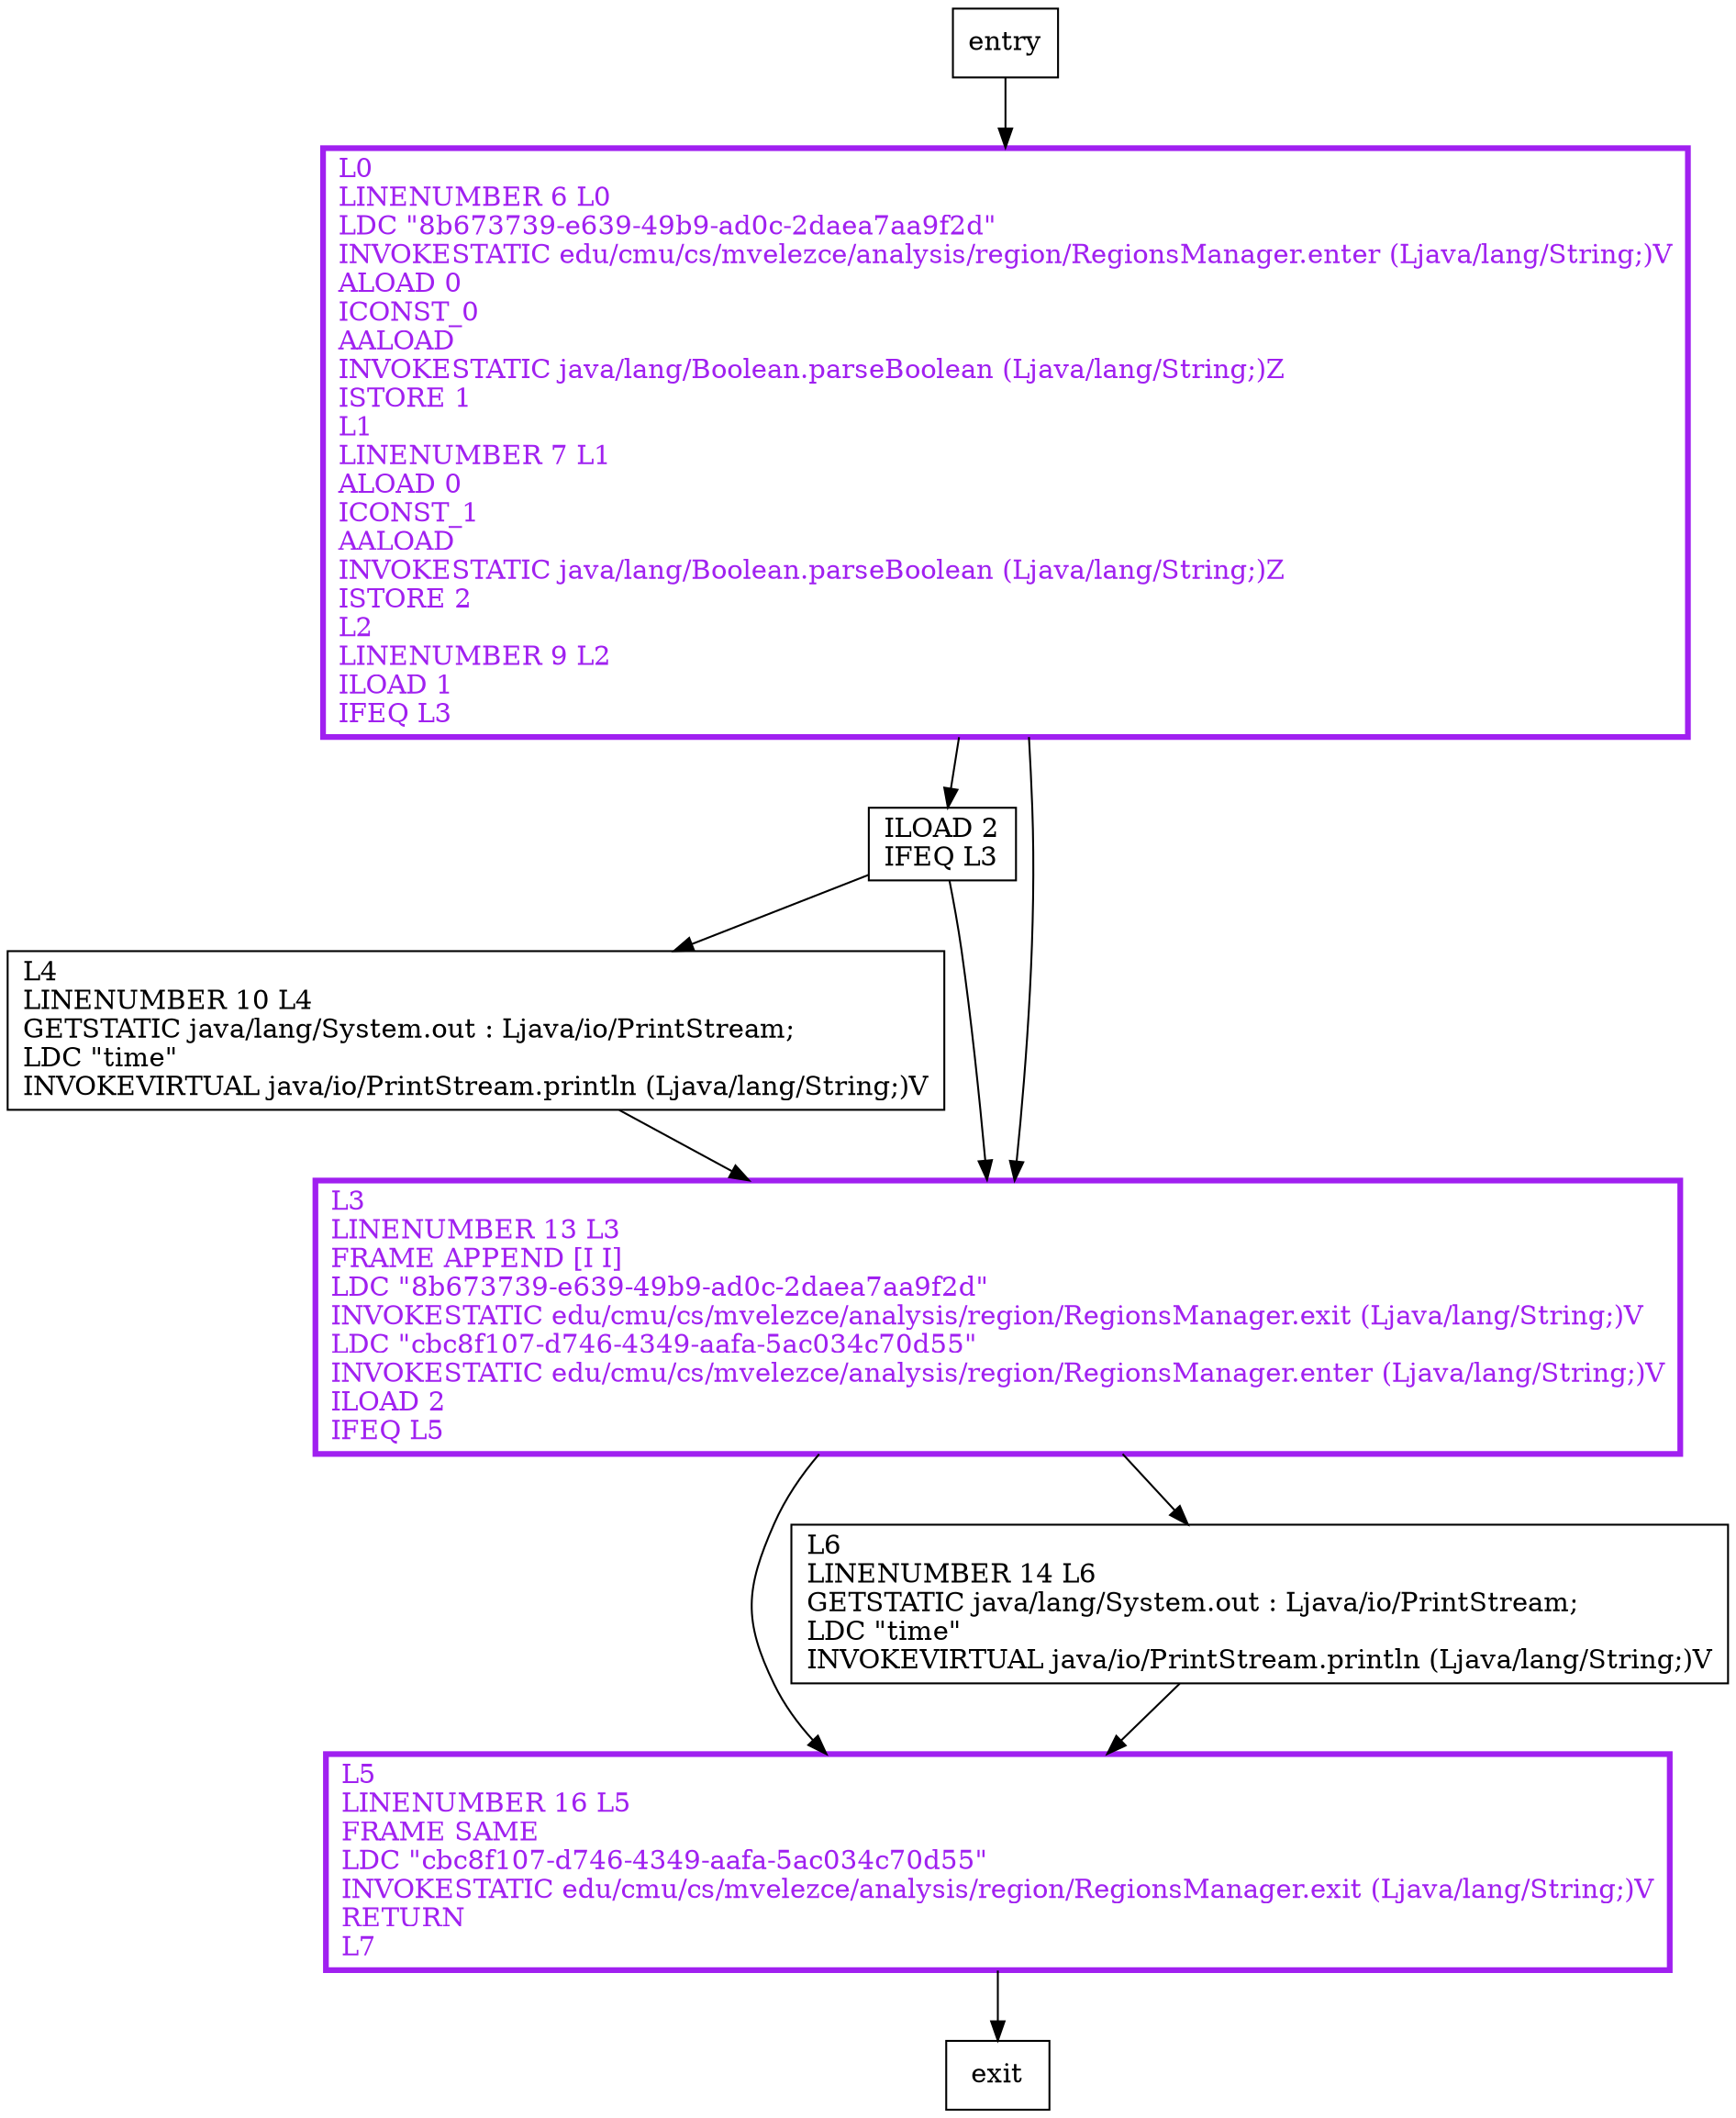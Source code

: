 digraph main {
node [shape=record];
727953547 [label="L5\lLINENUMBER 16 L5\lFRAME SAME\lLDC \"cbc8f107-d746-4349-aafa-5ac034c70d55\"\lINVOKESTATIC edu/cmu/cs/mvelezce/analysis/region/RegionsManager.exit (Ljava/lang/String;)V\lRETURN\lL7\l"];
1805514596 [label="L4\lLINENUMBER 10 L4\lGETSTATIC java/lang/System.out : Ljava/io/PrintStream;\lLDC \"time\"\lINVOKEVIRTUAL java/io/PrintStream.println (Ljava/lang/String;)V\l"];
1594649434 [label="L6\lLINENUMBER 14 L6\lGETSTATIC java/lang/System.out : Ljava/io/PrintStream;\lLDC \"time\"\lINVOKEVIRTUAL java/io/PrintStream.println (Ljava/lang/String;)V\l"];
591588585 [label="L0\lLINENUMBER 6 L0\lLDC \"8b673739-e639-49b9-ad0c-2daea7aa9f2d\"\lINVOKESTATIC edu/cmu/cs/mvelezce/analysis/region/RegionsManager.enter (Ljava/lang/String;)V\lALOAD 0\lICONST_0\lAALOAD\lINVOKESTATIC java/lang/Boolean.parseBoolean (Ljava/lang/String;)Z\lISTORE 1\lL1\lLINENUMBER 7 L1\lALOAD 0\lICONST_1\lAALOAD\lINVOKESTATIC java/lang/Boolean.parseBoolean (Ljava/lang/String;)Z\lISTORE 2\lL2\lLINENUMBER 9 L2\lILOAD 1\lIFEQ L3\l"];
1269420249 [label="ILOAD 2\lIFEQ L3\l"];
1417942011 [label="L3\lLINENUMBER 13 L3\lFRAME APPEND [I I]\lLDC \"8b673739-e639-49b9-ad0c-2daea7aa9f2d\"\lINVOKESTATIC edu/cmu/cs/mvelezce/analysis/region/RegionsManager.exit (Ljava/lang/String;)V\lLDC \"cbc8f107-d746-4349-aafa-5ac034c70d55\"\lINVOKESTATIC edu/cmu/cs/mvelezce/analysis/region/RegionsManager.enter (Ljava/lang/String;)V\lILOAD 2\lIFEQ L5\l"];
entry;
exit;
entry -> 591588585;
727953547 -> exit;
1805514596 -> 1417942011;
1594649434 -> 727953547;
591588585 -> 1269420249;
591588585 -> 1417942011;
1269420249 -> 1805514596;
1269420249 -> 1417942011;
1417942011 -> 727953547;
1417942011 -> 1594649434;
727953547[fontcolor="purple", penwidth=3, color="purple"];
591588585[fontcolor="purple", penwidth=3, color="purple"];
1417942011[fontcolor="purple", penwidth=3, color="purple"];
}
